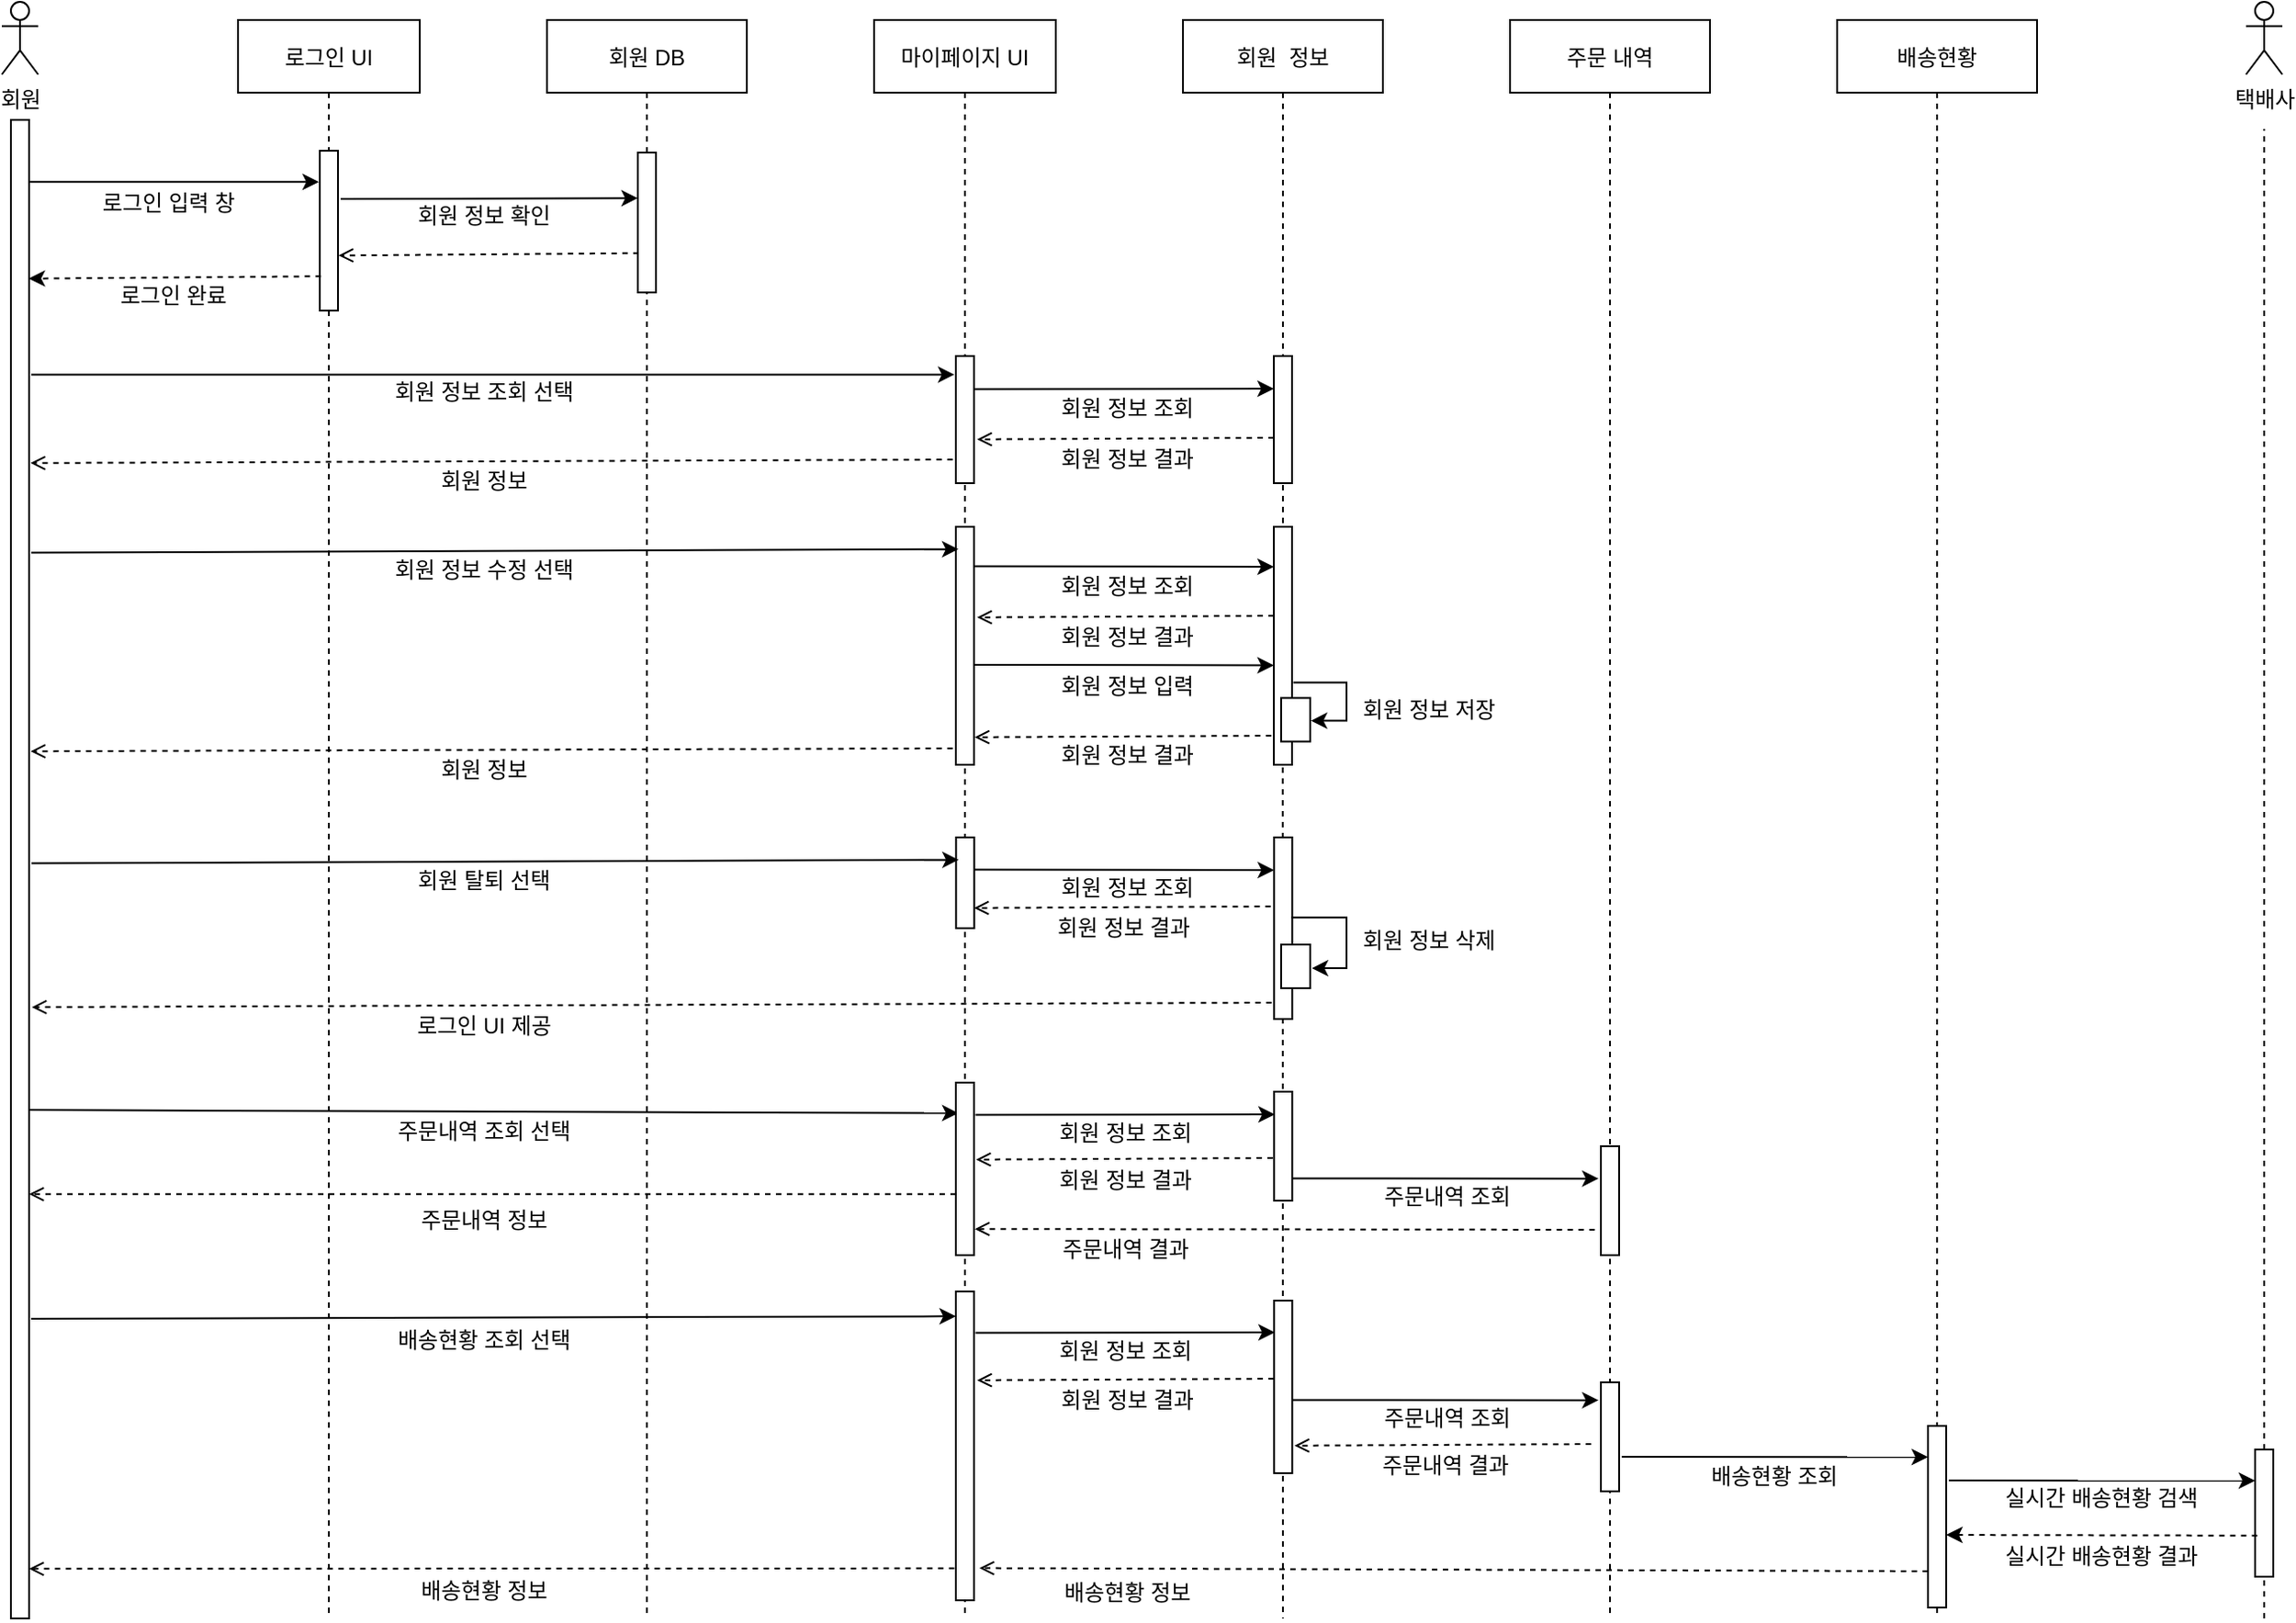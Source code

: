 <mxfile version="18.1.2" type="github">
  <diagram id="kgpKYQtTHZ0yAKxKKP6v" name="Page-1">
    <mxGraphModel dx="1653" dy="727" grid="1" gridSize="10" guides="1" tooltips="1" connect="1" arrows="1" fold="1" page="1" pageScale="1" pageWidth="850" pageHeight="1100" math="0" shadow="0">
      <root>
        <mxCell id="0" />
        <mxCell id="1" parent="0" />
        <mxCell id="r8XIUrFHfBqZS6FGPilP-93" value="" style="points=[];perimeter=orthogonalPerimeter;rounded=0;shadow=0;strokeWidth=1;" vertex="1" parent="1">
          <mxGeometry x="690" y="329" width="10" height="131" as="geometry" />
        </mxCell>
        <mxCell id="r8XIUrFHfBqZS6FGPilP-76" value="회원  정보" style="shape=umlLifeline;perimeter=lifelinePerimeter;container=1;collapsible=0;recursiveResize=0;rounded=0;shadow=0;strokeWidth=1;" vertex="1" parent="1">
          <mxGeometry x="640" y="50" width="110" height="280" as="geometry" />
        </mxCell>
        <mxCell id="r8XIUrFHfBqZS6FGPilP-83" value="" style="points=[];perimeter=orthogonalPerimeter;rounded=0;shadow=0;strokeWidth=1;" vertex="1" parent="r8XIUrFHfBqZS6FGPilP-76">
          <mxGeometry x="50" y="185" width="10" height="70" as="geometry" />
        </mxCell>
        <mxCell id="r8XIUrFHfBqZS6FGPilP-84" value="" style="endArrow=classic;html=1;rounded=0;entryX=-0.177;entryY=0.155;entryDx=0;entryDy=0;entryPerimeter=0;exitX=1.022;exitY=0.36;exitDx=0;exitDy=0;exitPerimeter=0;" edge="1" parent="r8XIUrFHfBqZS6FGPilP-76">
          <mxGeometry width="50" height="50" relative="1" as="geometry">
            <mxPoint x="-114.78" y="203.2" as="sourcePoint" />
            <mxPoint x="50" y="203.005" as="targetPoint" />
          </mxGeometry>
        </mxCell>
        <mxCell id="r8XIUrFHfBqZS6FGPilP-86" value="" style="endArrow=open;html=1;rounded=0;dashed=1;entryX=1.03;entryY=0.253;entryDx=0;entryDy=0;entryPerimeter=0;endFill=0;exitX=-0.141;exitY=0.544;exitDx=0;exitDy=0;exitPerimeter=0;" edge="1" parent="r8XIUrFHfBqZS6FGPilP-76">
          <mxGeometry width="50" height="50" relative="1" as="geometry">
            <mxPoint x="50" y="229.998" as="sourcePoint" />
            <mxPoint x="-113.29" y="230.88" as="targetPoint" />
          </mxGeometry>
        </mxCell>
        <mxCell id="r8XIUrFHfBqZS6FGPilP-101" value="회원 정보 입력" style="text;html=1;align=center;verticalAlign=middle;resizable=0;points=[];autosize=1;strokeColor=none;fillColor=none;" vertex="1" parent="r8XIUrFHfBqZS6FGPilP-76">
          <mxGeometry x="-76" y="357.24" width="90" height="20" as="geometry" />
        </mxCell>
        <mxCell id="3nuBFxr9cyL0pnOWT2aG-1" value="로그인 UI" style="shape=umlLifeline;perimeter=lifelinePerimeter;container=1;collapsible=0;recursiveResize=0;rounded=0;shadow=0;strokeWidth=1;" parent="1" vertex="1">
          <mxGeometry x="120" y="50" width="100" height="880" as="geometry" />
        </mxCell>
        <mxCell id="3nuBFxr9cyL0pnOWT2aG-6" value="" style="points=[];perimeter=orthogonalPerimeter;rounded=0;shadow=0;strokeWidth=1;" parent="3nuBFxr9cyL0pnOWT2aG-1" vertex="1">
          <mxGeometry x="45" y="72" width="10" height="88" as="geometry" />
        </mxCell>
        <mxCell id="r8XIUrFHfBqZS6FGPilP-9" value="로그인 입력 창&amp;nbsp;" style="text;html=1;align=center;verticalAlign=middle;resizable=0;points=[];autosize=1;strokeColor=none;fillColor=none;" vertex="1" parent="3nuBFxr9cyL0pnOWT2aG-1">
          <mxGeometry x="-87" y="91" width="100" height="20" as="geometry" />
        </mxCell>
        <mxCell id="3nuBFxr9cyL0pnOWT2aG-5" value="마이페이지 UI" style="shape=umlLifeline;perimeter=lifelinePerimeter;container=1;collapsible=0;recursiveResize=0;rounded=0;shadow=0;strokeWidth=1;" parent="1" vertex="1">
          <mxGeometry x="470" y="50" width="100" height="880" as="geometry" />
        </mxCell>
        <mxCell id="r8XIUrFHfBqZS6FGPilP-82" value="" style="points=[];perimeter=orthogonalPerimeter;rounded=0;shadow=0;strokeWidth=1;" vertex="1" parent="3nuBFxr9cyL0pnOWT2aG-5">
          <mxGeometry x="45" y="185" width="10" height="70" as="geometry" />
        </mxCell>
        <mxCell id="r8XIUrFHfBqZS6FGPilP-88" value="" style="endArrow=open;html=1;rounded=0;dashed=1;endFill=0;exitX=-0.141;exitY=0.544;exitDx=0;exitDy=0;exitPerimeter=0;entryX=1.078;entryY=0.229;entryDx=0;entryDy=0;entryPerimeter=0;" edge="1" parent="3nuBFxr9cyL0pnOWT2aG-5" target="3nuBFxr9cyL0pnOWT2aG-2">
          <mxGeometry width="50" height="50" relative="1" as="geometry">
            <mxPoint x="43.29" y="241.998" as="sourcePoint" />
            <mxPoint x="-460" y="243" as="targetPoint" />
          </mxGeometry>
        </mxCell>
        <mxCell id="r8XIUrFHfBqZS6FGPilP-140" value="" style="endArrow=classic;html=1;rounded=0;exitX=1.116;exitY=0.27;exitDx=0;exitDy=0;exitPerimeter=0;entryX=0.144;entryY=0.177;entryDx=0;entryDy=0;entryPerimeter=0;" edge="1" parent="3nuBFxr9cyL0pnOWT2aG-5" target="r8XIUrFHfBqZS6FGPilP-139">
          <mxGeometry width="50" height="50" relative="1" as="geometry">
            <mxPoint x="-470.0" y="600.05" as="sourcePoint" />
            <mxPoint x="30" y="600" as="targetPoint" />
          </mxGeometry>
        </mxCell>
        <mxCell id="r8XIUrFHfBqZS6FGPilP-139" value="" style="points=[];perimeter=orthogonalPerimeter;rounded=0;shadow=0;strokeWidth=1;" vertex="1" parent="3nuBFxr9cyL0pnOWT2aG-5">
          <mxGeometry x="45" y="585" width="10" height="95" as="geometry" />
        </mxCell>
        <mxCell id="r8XIUrFHfBqZS6FGPilP-3" value="회원" style="shape=umlActor;verticalLabelPosition=bottom;verticalAlign=top;html=1;outlineConnect=0;" vertex="1" parent="1">
          <mxGeometry x="-10" y="40" width="20" height="40" as="geometry" />
        </mxCell>
        <mxCell id="r8XIUrFHfBqZS6FGPilP-7" value="" style="endArrow=none;dashed=1;html=1;rounded=0;" edge="1" parent="1">
          <mxGeometry width="50" height="50" relative="1" as="geometry">
            <mxPoint y="440" as="sourcePoint" />
            <mxPoint y="110" as="targetPoint" />
          </mxGeometry>
        </mxCell>
        <mxCell id="3nuBFxr9cyL0pnOWT2aG-2" value="" style="points=[];perimeter=orthogonalPerimeter;rounded=0;shadow=0;strokeWidth=1;" parent="1" vertex="1">
          <mxGeometry x="-5" y="105" width="10" height="825" as="geometry" />
        </mxCell>
        <mxCell id="r8XIUrFHfBqZS6FGPilP-8" value="" style="endArrow=classic;html=1;rounded=0;exitX=1.5;exitY=0.075;exitDx=0;exitDy=0;exitPerimeter=0;" edge="1" parent="1">
          <mxGeometry width="50" height="50" relative="1" as="geometry">
            <mxPoint x="5" y="139.125" as="sourcePoint" />
            <mxPoint x="164.5" y="139.125" as="targetPoint" />
          </mxGeometry>
        </mxCell>
        <mxCell id="r8XIUrFHfBqZS6FGPilP-10" value="회원 DB" style="shape=umlLifeline;perimeter=lifelinePerimeter;container=1;collapsible=0;recursiveResize=0;rounded=0;shadow=0;strokeWidth=1;" vertex="1" parent="1">
          <mxGeometry x="290" y="50" width="110" height="880" as="geometry" />
        </mxCell>
        <mxCell id="r8XIUrFHfBqZS6FGPilP-13" value="" style="points=[];perimeter=orthogonalPerimeter;rounded=0;shadow=0;strokeWidth=1;" vertex="1" parent="r8XIUrFHfBqZS6FGPilP-10">
          <mxGeometry x="50" y="73" width="10" height="77" as="geometry" />
        </mxCell>
        <mxCell id="r8XIUrFHfBqZS6FGPilP-152" value="" style="endArrow=open;html=1;rounded=0;dashed=1;endFill=0;exitX=-0.141;exitY=0.544;exitDx=0;exitDy=0;exitPerimeter=0;" edge="1" parent="r8XIUrFHfBqZS6FGPilP-10" target="3nuBFxr9cyL0pnOWT2aG-2">
          <mxGeometry width="50" height="50" relative="1" as="geometry">
            <mxPoint x="225.0" y="646.398" as="sourcePoint" />
            <mxPoint x="-116.21" y="646.0" as="targetPoint" />
          </mxGeometry>
        </mxCell>
        <mxCell id="r8XIUrFHfBqZS6FGPilP-11" value="" style="endArrow=classic;html=1;rounded=0;entryX=-0.044;entryY=0.196;entryDx=0;entryDy=0;entryPerimeter=0;exitX=1.102;exitY=0.188;exitDx=0;exitDy=0;exitPerimeter=0;" edge="1" parent="r8XIUrFHfBqZS6FGPilP-10">
          <mxGeometry width="50" height="50" relative="1" as="geometry">
            <mxPoint x="-113.54" y="98.544" as="sourcePoint" />
            <mxPoint x="50.0" y="98.092" as="targetPoint" />
          </mxGeometry>
        </mxCell>
        <mxCell id="r8XIUrFHfBqZS6FGPilP-12" value="회원 정보 확인" style="text;html=1;align=center;verticalAlign=middle;resizable=0;points=[];autosize=1;strokeColor=none;fillColor=none;" vertex="1" parent="1">
          <mxGeometry x="210" y="148" width="90" height="20" as="geometry" />
        </mxCell>
        <mxCell id="r8XIUrFHfBqZS6FGPilP-18" value="" style="endArrow=open;html=1;rounded=0;dashed=1;entryX=1.03;entryY=0.253;entryDx=0;entryDy=0;entryPerimeter=0;endFill=0;exitX=0.044;exitY=0.68;exitDx=0;exitDy=0;exitPerimeter=0;" edge="1" parent="1">
          <mxGeometry width="50" height="50" relative="1" as="geometry">
            <mxPoint x="340.44" y="178.36" as="sourcePoint" />
            <mxPoint x="175.3" y="179.65" as="targetPoint" />
          </mxGeometry>
        </mxCell>
        <mxCell id="r8XIUrFHfBqZS6FGPilP-19" value="" style="endArrow=classic;html=1;rounded=0;exitX=0.065;exitY=0.242;exitDx=0;exitDy=0;exitPerimeter=0;entryX=0.975;entryY=0.234;entryDx=0;entryDy=0;entryPerimeter=0;dashed=1;endFill=1;" edge="1" parent="1">
          <mxGeometry width="50" height="50" relative="1" as="geometry">
            <mxPoint x="165.65" y="191.1" as="sourcePoint" />
            <mxPoint x="4.75" y="192.39" as="targetPoint" />
          </mxGeometry>
        </mxCell>
        <mxCell id="r8XIUrFHfBqZS6FGPilP-27" value="" style="endArrow=classic;html=1;rounded=0;exitX=1.116;exitY=0.27;exitDx=0;exitDy=0;exitPerimeter=0;entryX=-0.08;entryY=0.36;entryDx=0;entryDy=0;entryPerimeter=0;" edge="1" parent="1">
          <mxGeometry width="50" height="50" relative="1" as="geometry">
            <mxPoint x="6.16" y="245.25" as="sourcePoint" />
            <mxPoint x="514.2" y="245.2" as="targetPoint" />
          </mxGeometry>
        </mxCell>
        <mxCell id="r8XIUrFHfBqZS6FGPilP-28" value="회원 정보 조회 선택" style="text;html=1;align=center;verticalAlign=middle;resizable=0;points=[];autosize=1;strokeColor=none;fillColor=none;" vertex="1" parent="1">
          <mxGeometry x="195" y="245" width="120" height="20" as="geometry" />
        </mxCell>
        <mxCell id="r8XIUrFHfBqZS6FGPilP-75" value="로그인 완료" style="text;html=1;align=center;verticalAlign=middle;resizable=0;points=[];autosize=1;strokeColor=none;fillColor=none;" vertex="1" parent="1">
          <mxGeometry x="44" y="192" width="80" height="20" as="geometry" />
        </mxCell>
        <mxCell id="r8XIUrFHfBqZS6FGPilP-79" value="주문 내역" style="shape=umlLifeline;perimeter=lifelinePerimeter;container=1;collapsible=0;recursiveResize=0;rounded=0;shadow=0;strokeWidth=1;" vertex="1" parent="1">
          <mxGeometry x="820" y="50" width="110" height="880" as="geometry" />
        </mxCell>
        <mxCell id="r8XIUrFHfBqZS6FGPilP-142" value="" style="points=[];perimeter=orthogonalPerimeter;rounded=0;shadow=0;strokeWidth=1;" vertex="1" parent="r8XIUrFHfBqZS6FGPilP-79">
          <mxGeometry x="50" y="620" width="10" height="60" as="geometry" />
        </mxCell>
        <mxCell id="r8XIUrFHfBqZS6FGPilP-147" value="" style="endArrow=classic;html=1;rounded=0;entryX=-0.131;entryY=0.297;entryDx=0;entryDy=0;entryPerimeter=0;exitX=1.022;exitY=0.36;exitDx=0;exitDy=0;exitPerimeter=0;endFill=1;" edge="1" parent="r8XIUrFHfBqZS6FGPilP-79">
          <mxGeometry width="50" height="50" relative="1" as="geometry">
            <mxPoint x="-119.86" y="637.7" as="sourcePoint" />
            <mxPoint x="48.69" y="637.85" as="targetPoint" />
          </mxGeometry>
        </mxCell>
        <mxCell id="r8XIUrFHfBqZS6FGPilP-209" value="" style="points=[];perimeter=orthogonalPerimeter;rounded=0;shadow=0;strokeWidth=1;" vertex="1" parent="r8XIUrFHfBqZS6FGPilP-79">
          <mxGeometry x="50" y="750" width="10" height="60" as="geometry" />
        </mxCell>
        <mxCell id="r8XIUrFHfBqZS6FGPilP-210" value="" style="endArrow=classic;html=1;rounded=0;entryX=-0.131;entryY=0.297;entryDx=0;entryDy=0;entryPerimeter=0;exitX=1.022;exitY=0.36;exitDx=0;exitDy=0;exitPerimeter=0;endFill=1;" edge="1" parent="r8XIUrFHfBqZS6FGPilP-79">
          <mxGeometry width="50" height="50" relative="1" as="geometry">
            <mxPoint x="-119.86" y="759.7" as="sourcePoint" />
            <mxPoint x="48.69" y="759.85" as="targetPoint" />
          </mxGeometry>
        </mxCell>
        <mxCell id="r8XIUrFHfBqZS6FGPilP-211" value="주문내역 조회" style="text;html=1;align=center;verticalAlign=middle;resizable=0;points=[];autosize=1;strokeColor=none;fillColor=none;" vertex="1" parent="r8XIUrFHfBqZS6FGPilP-79">
          <mxGeometry x="-80" y="760" width="90" height="20" as="geometry" />
        </mxCell>
        <mxCell id="r8XIUrFHfBqZS6FGPilP-212" value="" style="endArrow=open;html=1;rounded=0;dashed=1;entryX=1.03;entryY=0.253;entryDx=0;entryDy=0;entryPerimeter=0;endFill=0;exitX=-0.141;exitY=0.544;exitDx=0;exitDy=0;exitPerimeter=0;" edge="1" parent="r8XIUrFHfBqZS6FGPilP-79">
          <mxGeometry width="50" height="50" relative="1" as="geometry">
            <mxPoint x="44.65" y="783.998" as="sourcePoint" />
            <mxPoint x="-118.64" y="784.88" as="targetPoint" />
          </mxGeometry>
        </mxCell>
        <mxCell id="r8XIUrFHfBqZS6FGPilP-213" value="주문내역 결과" style="text;html=1;align=center;verticalAlign=middle;resizable=0;points=[];autosize=1;strokeColor=none;fillColor=none;" vertex="1" parent="r8XIUrFHfBqZS6FGPilP-79">
          <mxGeometry x="-81.35" y="786" width="90" height="20" as="geometry" />
        </mxCell>
        <mxCell id="r8XIUrFHfBqZS6FGPilP-80" value="배송현황" style="shape=umlLifeline;perimeter=lifelinePerimeter;container=1;collapsible=0;recursiveResize=0;rounded=0;shadow=0;strokeWidth=1;" vertex="1" parent="1">
          <mxGeometry x="1000" y="50" width="110" height="880" as="geometry" />
        </mxCell>
        <mxCell id="r8XIUrFHfBqZS6FGPilP-181" value="" style="points=[];perimeter=orthogonalPerimeter;rounded=0;shadow=0;strokeWidth=1;" vertex="1" parent="r8XIUrFHfBqZS6FGPilP-80">
          <mxGeometry x="50" y="774" width="10" height="100" as="geometry" />
        </mxCell>
        <mxCell id="r8XIUrFHfBqZS6FGPilP-182" value="" style="endArrow=classic;html=1;rounded=0;entryX=-0.131;entryY=0.297;entryDx=0;entryDy=0;entryPerimeter=0;exitX=1.022;exitY=0.36;exitDx=0;exitDy=0;exitPerimeter=0;endFill=1;" edge="1" parent="r8XIUrFHfBqZS6FGPilP-80">
          <mxGeometry width="50" height="50" relative="1" as="geometry">
            <mxPoint x="-118.55" y="791" as="sourcePoint" />
            <mxPoint x="50" y="791.15" as="targetPoint" />
          </mxGeometry>
        </mxCell>
        <mxCell id="r8XIUrFHfBqZS6FGPilP-193" value="" style="endArrow=open;html=1;rounded=0;dashed=1;endFill=0;exitX=-0.141;exitY=0.544;exitDx=0;exitDy=0;exitPerimeter=0;entryX=1.3;entryY=0.819;entryDx=0;entryDy=0;entryPerimeter=0;" edge="1" parent="r8XIUrFHfBqZS6FGPilP-80">
          <mxGeometry width="50" height="50" relative="1" as="geometry">
            <mxPoint x="50.0" y="853.998" as="sourcePoint" />
            <mxPoint x="-472" y="852.28" as="targetPoint" />
          </mxGeometry>
        </mxCell>
        <mxCell id="r8XIUrFHfBqZS6FGPilP-85" value="회원 정보 조회" style="text;html=1;align=center;verticalAlign=middle;resizable=0;points=[];autosize=1;strokeColor=none;fillColor=none;" vertex="1" parent="1">
          <mxGeometry x="564" y="254" width="90" height="20" as="geometry" />
        </mxCell>
        <mxCell id="r8XIUrFHfBqZS6FGPilP-87" value="회원 정보 결과" style="text;html=1;align=center;verticalAlign=middle;resizable=0;points=[];autosize=1;strokeColor=none;fillColor=none;" vertex="1" parent="1">
          <mxGeometry x="564" y="282" width="90" height="20" as="geometry" />
        </mxCell>
        <mxCell id="r8XIUrFHfBqZS6FGPilP-89" value="" style="points=[];perimeter=orthogonalPerimeter;rounded=0;shadow=0;strokeWidth=1;" vertex="1" parent="1">
          <mxGeometry x="515" y="329" width="10" height="131" as="geometry" />
        </mxCell>
        <mxCell id="r8XIUrFHfBqZS6FGPilP-91" value="" style="endArrow=classic;html=1;rounded=0;exitX=1.116;exitY=0.27;exitDx=0;exitDy=0;exitPerimeter=0;entryX=0.144;entryY=0.178;entryDx=0;entryDy=0;entryPerimeter=0;" edge="1" parent="1">
          <mxGeometry width="50" height="50" relative="1" as="geometry">
            <mxPoint x="6.16" y="343.25" as="sourcePoint" />
            <mxPoint x="516.44" y="341.318" as="targetPoint" />
          </mxGeometry>
        </mxCell>
        <mxCell id="r8XIUrFHfBqZS6FGPilP-92" value="회원 정보 수정 선택" style="text;html=1;align=center;verticalAlign=middle;resizable=0;points=[];autosize=1;strokeColor=none;fillColor=none;" vertex="1" parent="1">
          <mxGeometry x="195" y="343" width="120" height="20" as="geometry" />
        </mxCell>
        <mxCell id="r8XIUrFHfBqZS6FGPilP-94" value="" style="endArrow=classic;html=1;rounded=0;entryX=-0.177;entryY=0.155;entryDx=0;entryDy=0;entryPerimeter=0;exitX=1.022;exitY=0.189;exitDx=0;exitDy=0;exitPerimeter=0;" edge="1" parent="1">
          <mxGeometry width="50" height="50" relative="1" as="geometry">
            <mxPoint x="525.22" y="350.759" as="sourcePoint" />
            <mxPoint x="690" y="351.005" as="targetPoint" />
          </mxGeometry>
        </mxCell>
        <mxCell id="r8XIUrFHfBqZS6FGPilP-95" value="" style="endArrow=open;html=1;rounded=0;dashed=1;entryX=1.03;entryY=0.253;entryDx=0;entryDy=0;entryPerimeter=0;endFill=0;exitX=-0.141;exitY=0.544;exitDx=0;exitDy=0;exitPerimeter=0;" edge="1" parent="1">
          <mxGeometry width="50" height="50" relative="1" as="geometry">
            <mxPoint x="690" y="377.998" as="sourcePoint" />
            <mxPoint x="526.71" y="378.88" as="targetPoint" />
          </mxGeometry>
        </mxCell>
        <mxCell id="r8XIUrFHfBqZS6FGPilP-96" value="회원 정보 조회" style="text;html=1;align=center;verticalAlign=middle;resizable=0;points=[];autosize=1;strokeColor=none;fillColor=none;" vertex="1" parent="1">
          <mxGeometry x="564" y="352" width="90" height="20" as="geometry" />
        </mxCell>
        <mxCell id="r8XIUrFHfBqZS6FGPilP-97" value="회원 정보 결과" style="text;html=1;align=center;verticalAlign=middle;resizable=0;points=[];autosize=1;strokeColor=none;fillColor=none;" vertex="1" parent="1">
          <mxGeometry x="564" y="380" width="90" height="20" as="geometry" />
        </mxCell>
        <mxCell id="r8XIUrFHfBqZS6FGPilP-105" value="" style="endArrow=none;html=1;rounded=0;dashed=1;endFill=0;exitX=0.689;exitY=1.019;exitDx=0;exitDy=0;exitPerimeter=0;" edge="1" parent="1">
          <mxGeometry width="50" height="50" relative="1" as="geometry">
            <mxPoint x="694.89" y="461.489" as="sourcePoint" />
            <mxPoint x="695" y="930" as="targetPoint" />
          </mxGeometry>
        </mxCell>
        <mxCell id="r8XIUrFHfBqZS6FGPilP-98" value="" style="points=[];perimeter=orthogonalPerimeter;rounded=0;shadow=0;strokeWidth=1;" vertex="1" parent="1">
          <mxGeometry x="694" y="423.24" width="16" height="24" as="geometry" />
        </mxCell>
        <mxCell id="r8XIUrFHfBqZS6FGPilP-108" value="" style="endArrow=classic;html=1;rounded=0;exitX=1.071;exitY=0.655;exitDx=0;exitDy=0;exitPerimeter=0;edgeStyle=orthogonalEdgeStyle;entryX=1.023;entryY=0.523;entryDx=0;entryDy=0;entryPerimeter=0;" edge="1" parent="1" source="r8XIUrFHfBqZS6FGPilP-93" target="r8XIUrFHfBqZS6FGPilP-98">
          <mxGeometry width="50" height="50" relative="1" as="geometry">
            <mxPoint x="720" y="440" as="sourcePoint" />
            <mxPoint x="770" y="390" as="targetPoint" />
            <Array as="points">
              <mxPoint x="730" y="415" />
              <mxPoint x="730" y="436" />
            </Array>
          </mxGeometry>
        </mxCell>
        <mxCell id="r8XIUrFHfBqZS6FGPilP-109" value="회원 정보 저장" style="text;html=1;align=center;verticalAlign=middle;resizable=0;points=[];autosize=1;strokeColor=none;fillColor=none;" vertex="1" parent="1">
          <mxGeometry x="730" y="420" width="90" height="20" as="geometry" />
        </mxCell>
        <mxCell id="r8XIUrFHfBqZS6FGPilP-110" value="" style="endArrow=open;html=1;rounded=0;dashed=1;entryX=1.03;entryY=0.253;entryDx=0;entryDy=0;entryPerimeter=0;endFill=0;exitX=-0.141;exitY=0.544;exitDx=0;exitDy=0;exitPerimeter=0;" edge="1" parent="1">
          <mxGeometry width="50" height="50" relative="1" as="geometry">
            <mxPoint x="688.64" y="443.998" as="sourcePoint" />
            <mxPoint x="525.35" y="444.88" as="targetPoint" />
          </mxGeometry>
        </mxCell>
        <mxCell id="r8XIUrFHfBqZS6FGPilP-111" value="회원 정보 결과" style="text;html=1;align=center;verticalAlign=middle;resizable=0;points=[];autosize=1;strokeColor=none;fillColor=none;" vertex="1" parent="1">
          <mxGeometry x="564" y="445.24" width="90" height="20" as="geometry" />
        </mxCell>
        <mxCell id="r8XIUrFHfBqZS6FGPilP-112" value="회원 정보" style="text;html=1;align=center;verticalAlign=middle;resizable=0;points=[];autosize=1;strokeColor=none;fillColor=none;" vertex="1" parent="1">
          <mxGeometry x="220" y="294" width="70" height="20" as="geometry" />
        </mxCell>
        <mxCell id="r8XIUrFHfBqZS6FGPilP-116" value="" style="endArrow=open;html=1;rounded=0;dashed=1;endFill=0;exitX=-0.141;exitY=0.544;exitDx=0;exitDy=0;exitPerimeter=0;entryX=1.086;entryY=0.328;entryDx=0;entryDy=0;entryPerimeter=0;" edge="1" parent="1">
          <mxGeometry width="50" height="50" relative="1" as="geometry">
            <mxPoint x="513.29" y="450.998" as="sourcePoint" />
            <mxPoint x="5.86" y="452.6" as="targetPoint" />
          </mxGeometry>
        </mxCell>
        <mxCell id="r8XIUrFHfBqZS6FGPilP-100" value="" style="endArrow=classic;html=1;rounded=0;entryX=-0.177;entryY=0.155;entryDx=0;entryDy=0;entryPerimeter=0;exitX=1.022;exitY=0.189;exitDx=0;exitDy=0;exitPerimeter=0;" edge="1" parent="1">
          <mxGeometry width="50" height="50" relative="1" as="geometry">
            <mxPoint x="525.22" y="404.999" as="sourcePoint" />
            <mxPoint x="690" y="405.245" as="targetPoint" />
          </mxGeometry>
        </mxCell>
        <mxCell id="r8XIUrFHfBqZS6FGPilP-115" value="회원 정보" style="text;html=1;align=center;verticalAlign=middle;resizable=0;points=[];autosize=1;strokeColor=none;fillColor=none;" vertex="1" parent="1">
          <mxGeometry x="220" y="453" width="70" height="20" as="geometry" />
        </mxCell>
        <mxCell id="r8XIUrFHfBqZS6FGPilP-119" value="" style="points=[];perimeter=orthogonalPerimeter;rounded=0;shadow=0;strokeWidth=1;" vertex="1" parent="1">
          <mxGeometry x="690.14" y="500" width="10" height="100" as="geometry" />
        </mxCell>
        <mxCell id="r8XIUrFHfBqZS6FGPilP-121" value="" style="points=[];perimeter=orthogonalPerimeter;rounded=0;shadow=0;strokeWidth=1;" vertex="1" parent="1">
          <mxGeometry x="515.14" y="500" width="10" height="50" as="geometry" />
        </mxCell>
        <mxCell id="r8XIUrFHfBqZS6FGPilP-122" value="" style="endArrow=classic;html=1;rounded=0;exitX=1.116;exitY=0.27;exitDx=0;exitDy=0;exitPerimeter=0;entryX=0.144;entryY=0.178;entryDx=0;entryDy=0;entryPerimeter=0;" edge="1" parent="1">
          <mxGeometry width="50" height="50" relative="1" as="geometry">
            <mxPoint x="6.3" y="514.25" as="sourcePoint" />
            <mxPoint x="516.58" y="512.318" as="targetPoint" />
          </mxGeometry>
        </mxCell>
        <mxCell id="r8XIUrFHfBqZS6FGPilP-123" value="회원 탈퇴 선택" style="text;html=1;align=center;verticalAlign=middle;resizable=0;points=[];autosize=1;strokeColor=none;fillColor=none;" vertex="1" parent="1">
          <mxGeometry x="210.14" y="514" width="90" height="20" as="geometry" />
        </mxCell>
        <mxCell id="r8XIUrFHfBqZS6FGPilP-124" value="" style="endArrow=classic;html=1;rounded=0;entryX=-0.177;entryY=0.155;entryDx=0;entryDy=0;entryPerimeter=0;exitX=1.022;exitY=0.189;exitDx=0;exitDy=0;exitPerimeter=0;" edge="1" parent="1">
          <mxGeometry width="50" height="50" relative="1" as="geometry">
            <mxPoint x="525.36" y="517.759" as="sourcePoint" />
            <mxPoint x="690.14" y="518.005" as="targetPoint" />
          </mxGeometry>
        </mxCell>
        <mxCell id="r8XIUrFHfBqZS6FGPilP-126" value="회원 정보 조회" style="text;html=1;align=center;verticalAlign=middle;resizable=0;points=[];autosize=1;strokeColor=none;fillColor=none;" vertex="1" parent="1">
          <mxGeometry x="564.14" y="518" width="90" height="20" as="geometry" />
        </mxCell>
        <mxCell id="r8XIUrFHfBqZS6FGPilP-128" value="" style="points=[];perimeter=orthogonalPerimeter;rounded=0;shadow=0;strokeWidth=1;" vertex="1" parent="1">
          <mxGeometry x="694" y="559" width="16" height="24" as="geometry" />
        </mxCell>
        <mxCell id="r8XIUrFHfBqZS6FGPilP-130" value="회원 정보 삭제" style="text;html=1;align=center;verticalAlign=middle;resizable=0;points=[];autosize=1;strokeColor=none;fillColor=none;" vertex="1" parent="1">
          <mxGeometry x="730" y="547" width="90" height="20" as="geometry" />
        </mxCell>
        <mxCell id="r8XIUrFHfBqZS6FGPilP-131" value="" style="endArrow=open;html=1;rounded=0;dashed=1;entryX=1.151;entryY=0.586;entryDx=0;entryDy=0;entryPerimeter=0;endFill=0;exitX=-0.141;exitY=0.544;exitDx=0;exitDy=0;exitPerimeter=0;" edge="1" parent="1">
          <mxGeometry width="50" height="50" relative="1" as="geometry">
            <mxPoint x="688.78" y="590.998" as="sourcePoint" />
            <mxPoint x="6.51" y="593.45" as="targetPoint" />
          </mxGeometry>
        </mxCell>
        <mxCell id="r8XIUrFHfBqZS6FGPilP-136" value="" style="endArrow=classic;html=1;rounded=0;edgeStyle=orthogonalEdgeStyle;exitX=0.956;exitY=0.207;exitDx=0;exitDy=0;exitPerimeter=0;entryX=1.055;entryY=0.502;entryDx=0;entryDy=0;entryPerimeter=0;" edge="1" parent="1">
          <mxGeometry width="50" height="50" relative="1" as="geometry">
            <mxPoint x="699.7" y="544.117" as="sourcePoint" />
            <mxPoint x="710.88" y="572.048" as="targetPoint" />
            <Array as="points">
              <mxPoint x="730" y="544" />
              <mxPoint x="730" y="572" />
            </Array>
          </mxGeometry>
        </mxCell>
        <mxCell id="r8XIUrFHfBqZS6FGPilP-135" value="로그인 UI 제공" style="text;html=1;align=center;verticalAlign=middle;resizable=0;points=[];autosize=1;strokeColor=none;fillColor=none;" vertex="1" parent="1">
          <mxGeometry x="210" y="594" width="90" height="20" as="geometry" />
        </mxCell>
        <mxCell id="r8XIUrFHfBqZS6FGPilP-141" value="주문내역 조회 선택" style="text;html=1;align=center;verticalAlign=middle;resizable=0;points=[];autosize=1;strokeColor=none;fillColor=none;" vertex="1" parent="1">
          <mxGeometry x="195.14" y="652" width="120" height="20" as="geometry" />
        </mxCell>
        <mxCell id="r8XIUrFHfBqZS6FGPilP-143" value="" style="points=[];perimeter=orthogonalPerimeter;rounded=0;shadow=0;strokeWidth=1;" vertex="1" parent="1">
          <mxGeometry x="690.14" y="640" width="10" height="60" as="geometry" />
        </mxCell>
        <mxCell id="r8XIUrFHfBqZS6FGPilP-145" value="" style="endArrow=classic;html=1;rounded=0;entryX=-0.177;entryY=0.155;entryDx=0;entryDy=0;entryPerimeter=0;exitX=1.022;exitY=0.36;exitDx=0;exitDy=0;exitPerimeter=0;endFill=1;" edge="1" parent="1">
          <mxGeometry width="50" height="50" relative="1" as="geometry">
            <mxPoint x="525.75" y="652.7" as="sourcePoint" />
            <mxPoint x="690.53" y="652.505" as="targetPoint" />
          </mxGeometry>
        </mxCell>
        <mxCell id="r8XIUrFHfBqZS6FGPilP-146" value="회원 정보 조회" style="text;html=1;align=center;verticalAlign=middle;resizable=0;points=[];autosize=1;strokeColor=none;fillColor=none;" vertex="1" parent="1">
          <mxGeometry x="562.53" y="652.5" width="90" height="20" as="geometry" />
        </mxCell>
        <mxCell id="r8XIUrFHfBqZS6FGPilP-148" value="주문내역 조회" style="text;html=1;align=center;verticalAlign=middle;resizable=0;points=[];autosize=1;strokeColor=none;fillColor=none;" vertex="1" parent="1">
          <mxGeometry x="740" y="688" width="90" height="20" as="geometry" />
        </mxCell>
        <mxCell id="r8XIUrFHfBqZS6FGPilP-150" value="" style="endArrow=open;html=1;rounded=0;dashed=1;endFill=0;exitX=-0.141;exitY=0.544;exitDx=0;exitDy=0;exitPerimeter=0;entryX=1.043;entryY=0.78;entryDx=0;entryDy=0;entryPerimeter=0;" edge="1" parent="1">
          <mxGeometry width="50" height="50" relative="1" as="geometry">
            <mxPoint x="866.64" y="715.998" as="sourcePoint" />
            <mxPoint x="525.43" y="715.6" as="targetPoint" />
          </mxGeometry>
        </mxCell>
        <mxCell id="r8XIUrFHfBqZS6FGPilP-151" value="주문내역 결과" style="text;html=1;align=center;verticalAlign=middle;resizable=0;points=[];autosize=1;strokeColor=none;fillColor=none;" vertex="1" parent="1">
          <mxGeometry x="562.53" y="717" width="90" height="20" as="geometry" />
        </mxCell>
        <mxCell id="r8XIUrFHfBqZS6FGPilP-153" value="주문내역 정보" style="text;html=1;align=center;verticalAlign=middle;resizable=0;points=[];autosize=1;strokeColor=none;fillColor=none;" vertex="1" parent="1">
          <mxGeometry x="210" y="701" width="90" height="20" as="geometry" />
        </mxCell>
        <mxCell id="r8XIUrFHfBqZS6FGPilP-168" value="" style="endArrow=classic;html=1;rounded=0;entryX=-0.199;entryY=0.195;entryDx=0;entryDy=0;entryPerimeter=0;exitX=1.111;exitY=0.8;exitDx=0;exitDy=0;exitPerimeter=0;" edge="1" parent="1" source="3nuBFxr9cyL0pnOWT2aG-2">
          <mxGeometry width="50" height="50" relative="1" as="geometry">
            <mxPoint x="10" y="764" as="sourcePoint" />
            <mxPoint x="515.01" y="763.65" as="targetPoint" />
          </mxGeometry>
        </mxCell>
        <mxCell id="r8XIUrFHfBqZS6FGPilP-169" value="" style="points=[];perimeter=orthogonalPerimeter;rounded=0;shadow=0;strokeWidth=1;" vertex="1" parent="1">
          <mxGeometry x="515" y="750" width="10" height="170" as="geometry" />
        </mxCell>
        <mxCell id="r8XIUrFHfBqZS6FGPilP-173" value="배송현황 조회 선택" style="text;html=1;align=center;verticalAlign=middle;resizable=0;points=[];autosize=1;strokeColor=none;fillColor=none;" vertex="1" parent="1">
          <mxGeometry x="195.14" y="767" width="120" height="20" as="geometry" />
        </mxCell>
        <mxCell id="r8XIUrFHfBqZS6FGPilP-174" value="" style="points=[];perimeter=orthogonalPerimeter;rounded=0;shadow=0;strokeWidth=1;" vertex="1" parent="1">
          <mxGeometry x="690.14" y="755" width="10" height="95" as="geometry" />
        </mxCell>
        <mxCell id="r8XIUrFHfBqZS6FGPilP-175" value="" style="endArrow=classic;html=1;rounded=0;entryX=-0.177;entryY=0.155;entryDx=0;entryDy=0;entryPerimeter=0;exitX=1.022;exitY=0.36;exitDx=0;exitDy=0;exitPerimeter=0;endFill=1;" edge="1" parent="1">
          <mxGeometry width="50" height="50" relative="1" as="geometry">
            <mxPoint x="525.75" y="772.7" as="sourcePoint" />
            <mxPoint x="690.53" y="772.505" as="targetPoint" />
          </mxGeometry>
        </mxCell>
        <mxCell id="r8XIUrFHfBqZS6FGPilP-176" value="회원 정보 조회" style="text;html=1;align=center;verticalAlign=middle;resizable=0;points=[];autosize=1;strokeColor=none;fillColor=none;" vertex="1" parent="1">
          <mxGeometry x="562.53" y="772.5" width="90" height="20" as="geometry" />
        </mxCell>
        <mxCell id="r8XIUrFHfBqZS6FGPilP-183" value="배송현황 조회" style="text;html=1;align=center;verticalAlign=middle;resizable=0;points=[];autosize=1;strokeColor=none;fillColor=none;" vertex="1" parent="1">
          <mxGeometry x="920" y="842" width="90" height="20" as="geometry" />
        </mxCell>
        <mxCell id="r8XIUrFHfBqZS6FGPilP-184" value="택배사" style="shape=umlActor;verticalLabelPosition=bottom;verticalAlign=top;html=1;outlineConnect=0;" vertex="1" parent="1">
          <mxGeometry x="1225" y="40" width="20" height="40" as="geometry" />
        </mxCell>
        <mxCell id="r8XIUrFHfBqZS6FGPilP-185" value="" style="endArrow=none;dashed=1;html=1;rounded=0;startArrow=none;" edge="1" parent="1" source="r8XIUrFHfBqZS6FGPilP-187">
          <mxGeometry width="50" height="50" relative="1" as="geometry">
            <mxPoint x="1235" y="960" as="sourcePoint" />
            <mxPoint x="1235" y="110" as="targetPoint" />
          </mxGeometry>
        </mxCell>
        <mxCell id="r8XIUrFHfBqZS6FGPilP-187" value="" style="points=[];perimeter=orthogonalPerimeter;rounded=0;shadow=0;strokeWidth=1;" vertex="1" parent="1">
          <mxGeometry x="1230" y="837" width="10" height="70" as="geometry" />
        </mxCell>
        <mxCell id="r8XIUrFHfBqZS6FGPilP-188" value="" style="endArrow=none;dashed=1;html=1;rounded=0;startArrow=none;" edge="1" parent="1" target="r8XIUrFHfBqZS6FGPilP-187">
          <mxGeometry width="50" height="50" relative="1" as="geometry">
            <mxPoint x="1235" y="930" as="sourcePoint" />
            <mxPoint x="1235" y="110" as="targetPoint" />
          </mxGeometry>
        </mxCell>
        <mxCell id="r8XIUrFHfBqZS6FGPilP-189" value="" style="endArrow=classic;html=1;rounded=0;entryX=-0.131;entryY=0.297;entryDx=0;entryDy=0;entryPerimeter=0;exitX=1.022;exitY=0.36;exitDx=0;exitDy=0;exitPerimeter=0;endFill=1;" edge="1" parent="1">
          <mxGeometry width="50" height="50" relative="1" as="geometry">
            <mxPoint x="1061.45" y="854" as="sourcePoint" />
            <mxPoint x="1230" y="854.15" as="targetPoint" />
          </mxGeometry>
        </mxCell>
        <mxCell id="r8XIUrFHfBqZS6FGPilP-190" value="실시간 배송현황 검색" style="text;html=1;align=center;verticalAlign=middle;resizable=0;points=[];autosize=1;strokeColor=none;fillColor=none;" vertex="1" parent="1">
          <mxGeometry x="1080" y="854" width="130" height="20" as="geometry" />
        </mxCell>
        <mxCell id="r8XIUrFHfBqZS6FGPilP-191" value="" style="endArrow=classic;html=1;rounded=0;dashed=1;endFill=1;exitX=-0.141;exitY=0.544;exitDx=0;exitDy=0;exitPerimeter=0;" edge="1" parent="1">
          <mxGeometry width="50" height="50" relative="1" as="geometry">
            <mxPoint x="1231.21" y="884.398" as="sourcePoint" />
            <mxPoint x="1060" y="884" as="targetPoint" />
          </mxGeometry>
        </mxCell>
        <mxCell id="r8XIUrFHfBqZS6FGPilP-192" value="실시간 배송현황 결과" style="text;html=1;align=center;verticalAlign=middle;resizable=0;points=[];autosize=1;strokeColor=none;fillColor=none;" vertex="1" parent="1">
          <mxGeometry x="1080" y="886" width="130" height="20" as="geometry" />
        </mxCell>
        <mxCell id="r8XIUrFHfBqZS6FGPilP-196" value="배송현황 정보" style="text;html=1;align=center;verticalAlign=middle;resizable=0;points=[];autosize=1;strokeColor=none;fillColor=none;" vertex="1" parent="1">
          <mxGeometry x="564.14" y="906" width="90" height="20" as="geometry" />
        </mxCell>
        <mxCell id="r8XIUrFHfBqZS6FGPilP-197" value="" style="endArrow=open;html=1;rounded=0;dashed=1;endFill=0;exitX=-0.141;exitY=0.544;exitDx=0;exitDy=0;exitPerimeter=0;entryX=1.081;entryY=0.692;entryDx=0;entryDy=0;entryPerimeter=0;" edge="1" parent="1">
          <mxGeometry width="50" height="50" relative="1" as="geometry">
            <mxPoint x="514.19" y="902.408" as="sourcePoint" />
            <mxPoint x="5.0" y="902.67" as="targetPoint" />
          </mxGeometry>
        </mxCell>
        <mxCell id="r8XIUrFHfBqZS6FGPilP-198" value="배송현황 정보" style="text;html=1;align=center;verticalAlign=middle;resizable=0;points=[];autosize=1;strokeColor=none;fillColor=none;" vertex="1" parent="1">
          <mxGeometry x="210" y="905" width="90" height="20" as="geometry" />
        </mxCell>
        <mxCell id="r8XIUrFHfBqZS6FGPilP-200" value="" style="endArrow=open;html=1;rounded=0;dashed=1;entryX=1.03;entryY=0.253;entryDx=0;entryDy=0;entryPerimeter=0;endFill=0;exitX=-0.141;exitY=0.544;exitDx=0;exitDy=0;exitPerimeter=0;" edge="1" parent="1">
          <mxGeometry width="50" height="50" relative="1" as="geometry">
            <mxPoint x="688.29" y="537.998" as="sourcePoint" />
            <mxPoint x="525" y="538.88" as="targetPoint" />
          </mxGeometry>
        </mxCell>
        <mxCell id="r8XIUrFHfBqZS6FGPilP-201" value="회원 정보 결과" style="text;html=1;align=center;verticalAlign=middle;resizable=0;points=[];autosize=1;strokeColor=none;fillColor=none;" vertex="1" parent="1">
          <mxGeometry x="562.29" y="540" width="90" height="20" as="geometry" />
        </mxCell>
        <mxCell id="r8XIUrFHfBqZS6FGPilP-204" value="" style="endArrow=open;html=1;rounded=0;dashed=1;entryX=1.03;entryY=0.253;entryDx=0;entryDy=0;entryPerimeter=0;endFill=0;exitX=-0.141;exitY=0.544;exitDx=0;exitDy=0;exitPerimeter=0;" edge="1" parent="1">
          <mxGeometry width="50" height="50" relative="1" as="geometry">
            <mxPoint x="689.43" y="676.498" as="sourcePoint" />
            <mxPoint x="526.14" y="677.38" as="targetPoint" />
          </mxGeometry>
        </mxCell>
        <mxCell id="r8XIUrFHfBqZS6FGPilP-205" value="회원 정보 결과" style="text;html=1;align=center;verticalAlign=middle;resizable=0;points=[];autosize=1;strokeColor=none;fillColor=none;" vertex="1" parent="1">
          <mxGeometry x="563.43" y="678.5" width="90" height="20" as="geometry" />
        </mxCell>
        <mxCell id="r8XIUrFHfBqZS6FGPilP-207" value="" style="endArrow=open;html=1;rounded=0;dashed=1;entryX=1.03;entryY=0.253;entryDx=0;entryDy=0;entryPerimeter=0;endFill=0;exitX=-0.141;exitY=0.544;exitDx=0;exitDy=0;exitPerimeter=0;" edge="1" parent="1">
          <mxGeometry width="50" height="50" relative="1" as="geometry">
            <mxPoint x="690.0" y="797.998" as="sourcePoint" />
            <mxPoint x="526.71" y="798.88" as="targetPoint" />
          </mxGeometry>
        </mxCell>
        <mxCell id="r8XIUrFHfBqZS6FGPilP-208" value="회원 정보 결과" style="text;html=1;align=center;verticalAlign=middle;resizable=0;points=[];autosize=1;strokeColor=none;fillColor=none;" vertex="1" parent="1">
          <mxGeometry x="564" y="800" width="90" height="20" as="geometry" />
        </mxCell>
      </root>
    </mxGraphModel>
  </diagram>
</mxfile>
